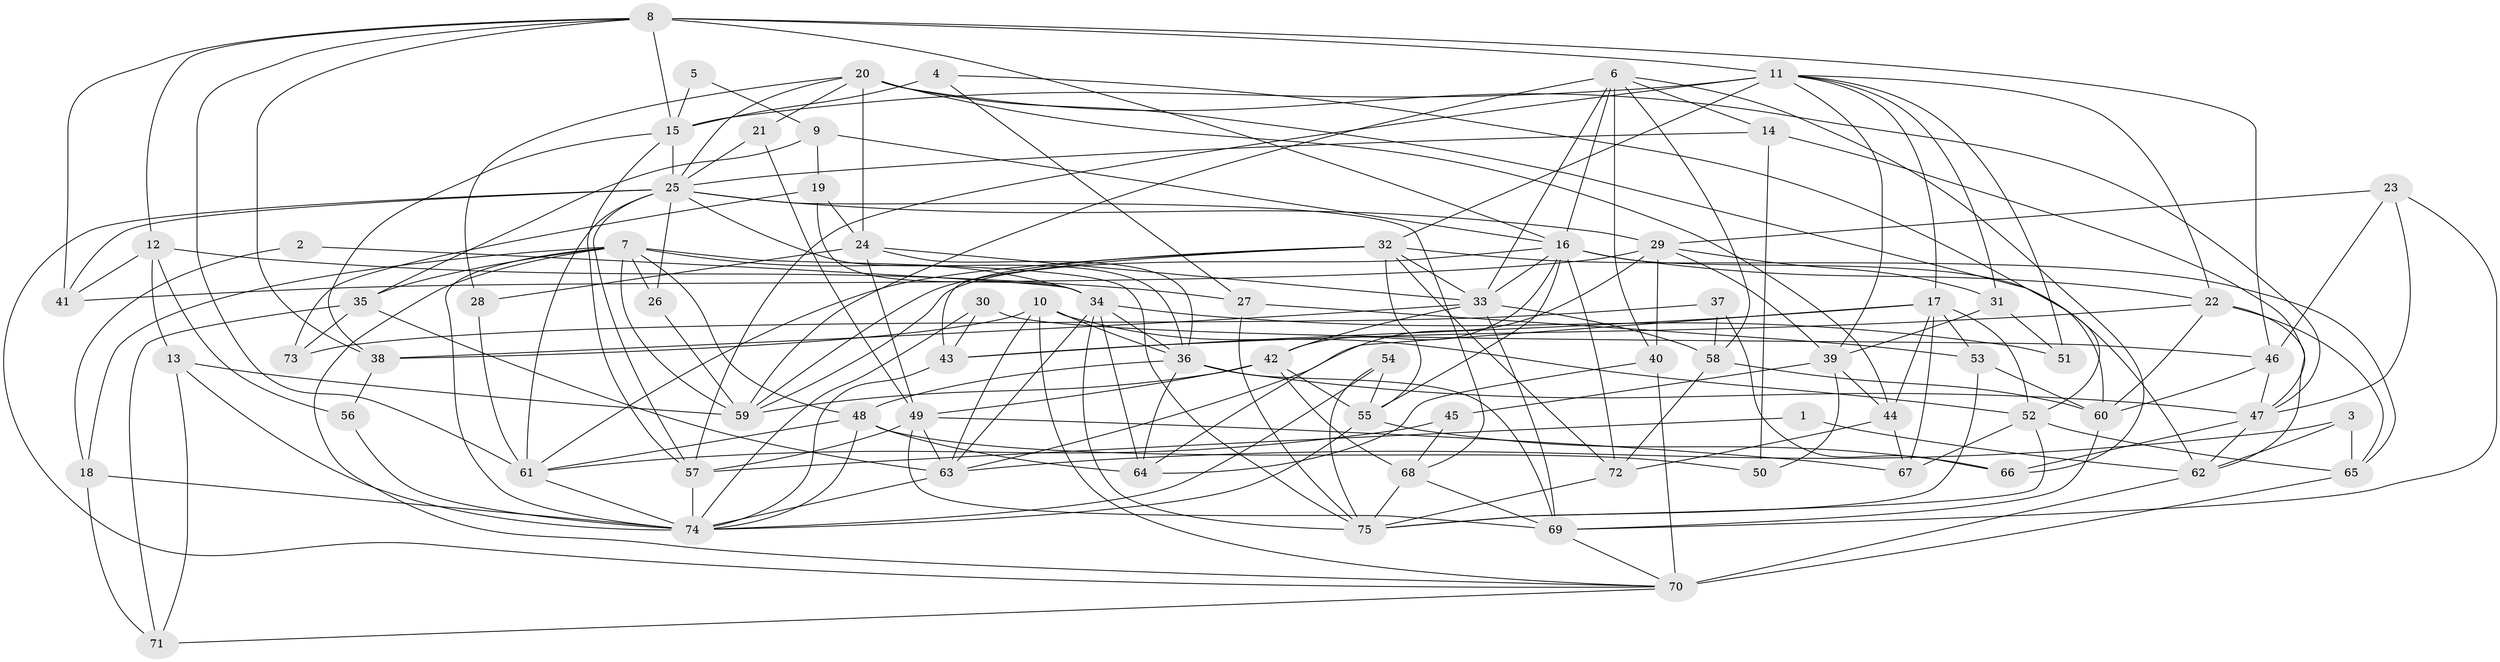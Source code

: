 // original degree distribution, {6: 0.06040268456375839, 2: 0.11409395973154363, 4: 0.2550335570469799, 5: 0.19463087248322147, 3: 0.31543624161073824, 7: 0.03355704697986577, 8: 0.020134228187919462, 11: 0.006711409395973154}
// Generated by graph-tools (version 1.1) at 2025/01/03/09/25 03:01:59]
// undirected, 75 vertices, 203 edges
graph export_dot {
graph [start="1"]
  node [color=gray90,style=filled];
  1;
  2;
  3;
  4;
  5;
  6;
  7;
  8;
  9;
  10;
  11;
  12;
  13;
  14;
  15;
  16;
  17;
  18;
  19;
  20;
  21;
  22;
  23;
  24;
  25;
  26;
  27;
  28;
  29;
  30;
  31;
  32;
  33;
  34;
  35;
  36;
  37;
  38;
  39;
  40;
  41;
  42;
  43;
  44;
  45;
  46;
  47;
  48;
  49;
  50;
  51;
  52;
  53;
  54;
  55;
  56;
  57;
  58;
  59;
  60;
  61;
  62;
  63;
  64;
  65;
  66;
  67;
  68;
  69;
  70;
  71;
  72;
  73;
  74;
  75;
  1 -- 57 [weight=1.0];
  1 -- 62 [weight=1.0];
  2 -- 18 [weight=1.0];
  2 -- 34 [weight=1.0];
  3 -- 62 [weight=1.0];
  3 -- 63 [weight=1.0];
  3 -- 65 [weight=2.0];
  4 -- 15 [weight=1.0];
  4 -- 27 [weight=1.0];
  4 -- 52 [weight=1.0];
  5 -- 9 [weight=1.0];
  5 -- 15 [weight=2.0];
  6 -- 14 [weight=1.0];
  6 -- 16 [weight=1.0];
  6 -- 33 [weight=1.0];
  6 -- 40 [weight=1.0];
  6 -- 58 [weight=1.0];
  6 -- 59 [weight=1.0];
  6 -- 66 [weight=1.0];
  7 -- 18 [weight=1.0];
  7 -- 26 [weight=1.0];
  7 -- 34 [weight=1.0];
  7 -- 35 [weight=1.0];
  7 -- 48 [weight=1.0];
  7 -- 59 [weight=1.0];
  7 -- 70 [weight=1.0];
  7 -- 74 [weight=1.0];
  7 -- 75 [weight=1.0];
  8 -- 11 [weight=2.0];
  8 -- 12 [weight=1.0];
  8 -- 15 [weight=1.0];
  8 -- 16 [weight=1.0];
  8 -- 38 [weight=1.0];
  8 -- 41 [weight=1.0];
  8 -- 46 [weight=1.0];
  8 -- 61 [weight=1.0];
  9 -- 16 [weight=1.0];
  9 -- 19 [weight=1.0];
  9 -- 35 [weight=1.0];
  10 -- 36 [weight=1.0];
  10 -- 38 [weight=1.0];
  10 -- 52 [weight=1.0];
  10 -- 63 [weight=1.0];
  10 -- 70 [weight=1.0];
  11 -- 15 [weight=1.0];
  11 -- 17 [weight=1.0];
  11 -- 22 [weight=1.0];
  11 -- 31 [weight=1.0];
  11 -- 32 [weight=1.0];
  11 -- 39 [weight=1.0];
  11 -- 51 [weight=1.0];
  11 -- 57 [weight=1.0];
  12 -- 13 [weight=1.0];
  12 -- 27 [weight=1.0];
  12 -- 41 [weight=1.0];
  12 -- 56 [weight=1.0];
  13 -- 59 [weight=1.0];
  13 -- 71 [weight=1.0];
  13 -- 74 [weight=1.0];
  14 -- 25 [weight=1.0];
  14 -- 47 [weight=1.0];
  14 -- 50 [weight=1.0];
  15 -- 25 [weight=2.0];
  15 -- 38 [weight=1.0];
  15 -- 57 [weight=1.0];
  16 -- 22 [weight=1.0];
  16 -- 33 [weight=1.0];
  16 -- 42 [weight=2.0];
  16 -- 55 [weight=1.0];
  16 -- 59 [weight=1.0];
  16 -- 62 [weight=1.0];
  16 -- 72 [weight=1.0];
  17 -- 43 [weight=1.0];
  17 -- 44 [weight=1.0];
  17 -- 52 [weight=1.0];
  17 -- 53 [weight=1.0];
  17 -- 63 [weight=1.0];
  17 -- 67 [weight=1.0];
  18 -- 71 [weight=1.0];
  18 -- 74 [weight=2.0];
  19 -- 24 [weight=1.0];
  19 -- 34 [weight=1.0];
  19 -- 73 [weight=1.0];
  20 -- 21 [weight=1.0];
  20 -- 24 [weight=1.0];
  20 -- 25 [weight=1.0];
  20 -- 28 [weight=1.0];
  20 -- 44 [weight=1.0];
  20 -- 47 [weight=1.0];
  20 -- 60 [weight=1.0];
  21 -- 25 [weight=1.0];
  21 -- 49 [weight=1.0];
  22 -- 43 [weight=1.0];
  22 -- 60 [weight=1.0];
  22 -- 62 [weight=1.0];
  22 -- 65 [weight=1.0];
  23 -- 29 [weight=1.0];
  23 -- 46 [weight=1.0];
  23 -- 47 [weight=1.0];
  23 -- 69 [weight=1.0];
  24 -- 28 [weight=1.0];
  24 -- 33 [weight=1.0];
  24 -- 36 [weight=1.0];
  24 -- 49 [weight=1.0];
  25 -- 26 [weight=1.0];
  25 -- 29 [weight=1.0];
  25 -- 36 [weight=1.0];
  25 -- 41 [weight=1.0];
  25 -- 57 [weight=1.0];
  25 -- 61 [weight=2.0];
  25 -- 68 [weight=1.0];
  25 -- 70 [weight=1.0];
  26 -- 59 [weight=1.0];
  27 -- 53 [weight=1.0];
  27 -- 75 [weight=1.0];
  28 -- 61 [weight=1.0];
  29 -- 31 [weight=1.0];
  29 -- 39 [weight=1.0];
  29 -- 40 [weight=1.0];
  29 -- 41 [weight=1.0];
  29 -- 64 [weight=1.0];
  30 -- 43 [weight=2.0];
  30 -- 46 [weight=2.0];
  30 -- 74 [weight=1.0];
  31 -- 39 [weight=1.0];
  31 -- 51 [weight=1.0];
  32 -- 33 [weight=1.0];
  32 -- 43 [weight=1.0];
  32 -- 55 [weight=1.0];
  32 -- 59 [weight=1.0];
  32 -- 61 [weight=1.0];
  32 -- 65 [weight=1.0];
  32 -- 72 [weight=1.0];
  33 -- 38 [weight=1.0];
  33 -- 42 [weight=1.0];
  33 -- 58 [weight=1.0];
  33 -- 69 [weight=1.0];
  34 -- 36 [weight=1.0];
  34 -- 51 [weight=1.0];
  34 -- 63 [weight=1.0];
  34 -- 64 [weight=1.0];
  34 -- 75 [weight=1.0];
  35 -- 63 [weight=1.0];
  35 -- 71 [weight=1.0];
  35 -- 73 [weight=1.0];
  36 -- 47 [weight=1.0];
  36 -- 48 [weight=1.0];
  36 -- 64 [weight=1.0];
  36 -- 69 [weight=1.0];
  37 -- 58 [weight=1.0];
  37 -- 66 [weight=1.0];
  37 -- 73 [weight=2.0];
  38 -- 56 [weight=1.0];
  39 -- 44 [weight=2.0];
  39 -- 45 [weight=2.0];
  39 -- 50 [weight=1.0];
  40 -- 64 [weight=1.0];
  40 -- 70 [weight=1.0];
  42 -- 49 [weight=1.0];
  42 -- 55 [weight=1.0];
  42 -- 59 [weight=1.0];
  42 -- 68 [weight=2.0];
  43 -- 74 [weight=1.0];
  44 -- 67 [weight=1.0];
  44 -- 72 [weight=1.0];
  45 -- 61 [weight=1.0];
  45 -- 68 [weight=1.0];
  46 -- 47 [weight=1.0];
  46 -- 60 [weight=1.0];
  47 -- 62 [weight=2.0];
  47 -- 66 [weight=1.0];
  48 -- 50 [weight=1.0];
  48 -- 61 [weight=1.0];
  48 -- 64 [weight=1.0];
  48 -- 74 [weight=1.0];
  49 -- 57 [weight=1.0];
  49 -- 63 [weight=2.0];
  49 -- 67 [weight=1.0];
  49 -- 69 [weight=1.0];
  52 -- 65 [weight=1.0];
  52 -- 67 [weight=1.0];
  52 -- 75 [weight=1.0];
  53 -- 60 [weight=1.0];
  53 -- 75 [weight=1.0];
  54 -- 55 [weight=1.0];
  54 -- 74 [weight=1.0];
  54 -- 75 [weight=1.0];
  55 -- 66 [weight=1.0];
  55 -- 74 [weight=1.0];
  56 -- 74 [weight=1.0];
  57 -- 74 [weight=1.0];
  58 -- 60 [weight=1.0];
  58 -- 72 [weight=1.0];
  60 -- 69 [weight=1.0];
  61 -- 74 [weight=1.0];
  62 -- 70 [weight=3.0];
  63 -- 74 [weight=1.0];
  65 -- 70 [weight=2.0];
  68 -- 69 [weight=1.0];
  68 -- 75 [weight=1.0];
  69 -- 70 [weight=1.0];
  70 -- 71 [weight=1.0];
  72 -- 75 [weight=1.0];
}
